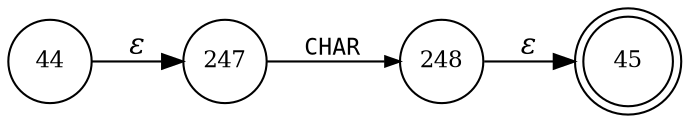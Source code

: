 digraph ATN {
rankdir=LR;
s45[fontsize=11, label="45", shape=doublecircle, fixedsize=true, width=.6];
s247[fontsize=11,label="247", shape=circle, fixedsize=true, width=.55, peripheries=1];
s248[fontsize=11,label="248", shape=circle, fixedsize=true, width=.55, peripheries=1];
s44[fontsize=11,label="44", shape=circle, fixedsize=true, width=.55, peripheries=1];
s44 -> s247 [fontname="Times-Italic", label="&epsilon;"];
s247 -> s248 [fontsize=11, fontname="Courier", arrowsize=.7, label = "CHAR", arrowhead = normal];
s248 -> s45 [fontname="Times-Italic", label="&epsilon;"];
}